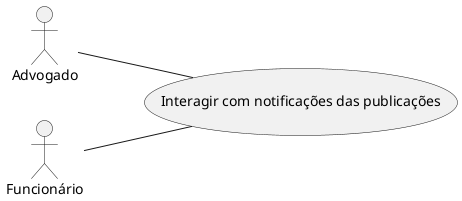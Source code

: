 @startuml
left to right direction

actor "Advogado" as Advogado
actor "Funcionário" as Funcionario

usecase "Interagir com notificações das publicações" as UC10

Advogado -- UC10
Funcionario -- UC10

@enduml
